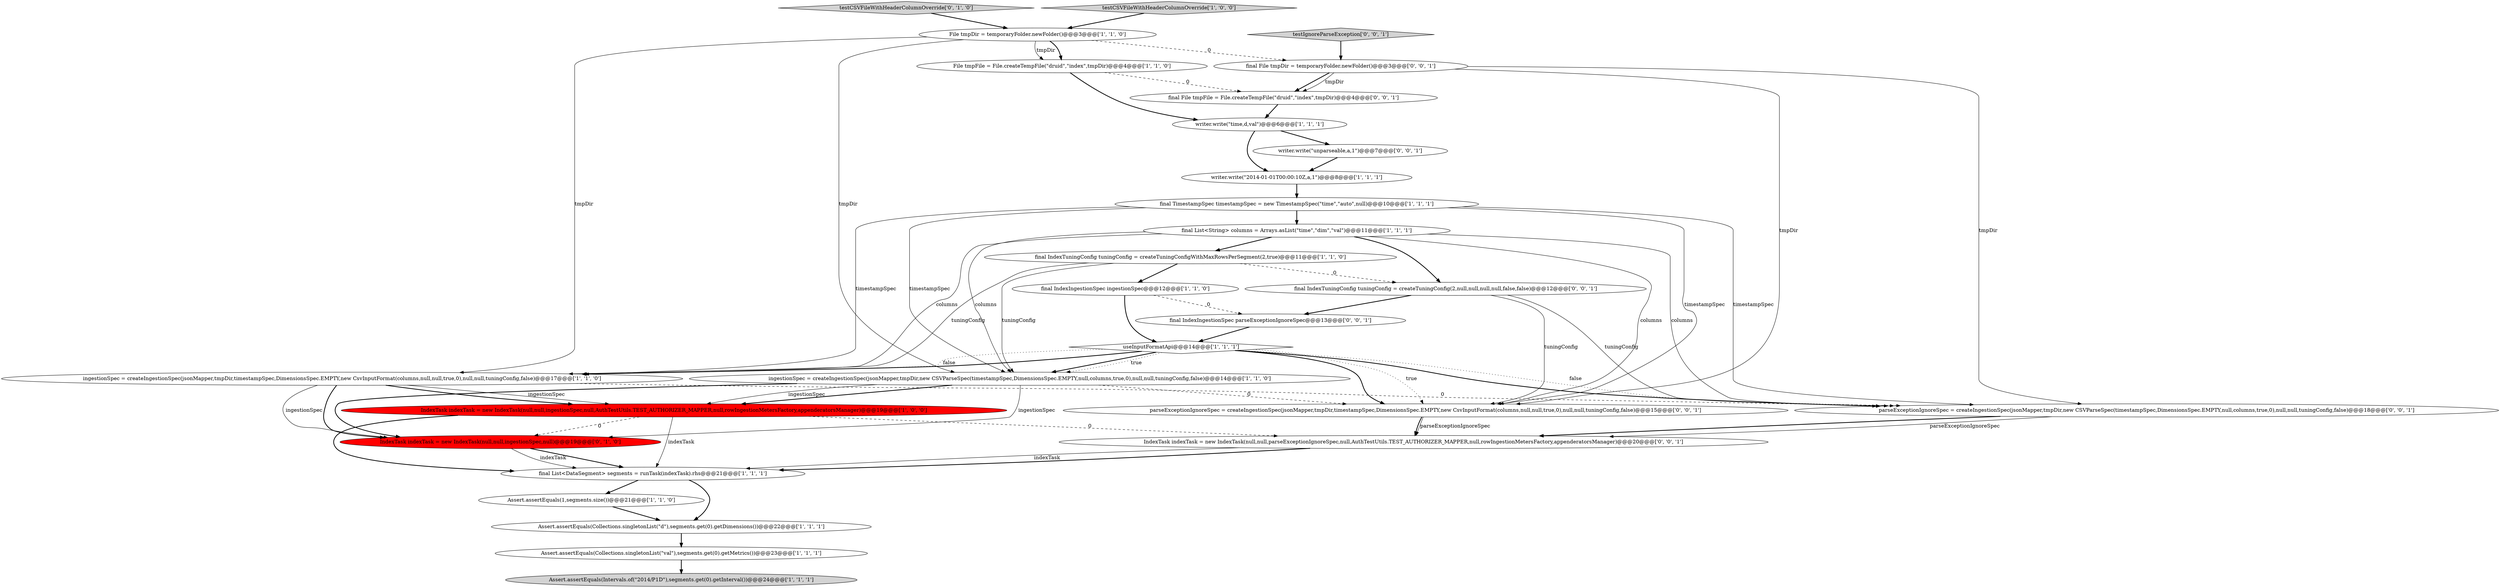 digraph {
8 [style = filled, label = "ingestionSpec = createIngestionSpec(jsonMapper,tmpDir,timestampSpec,DimensionsSpec.EMPTY,new CsvInputFormat(columns,null,null,true,0),null,null,tuningConfig,false)@@@17@@@['1', '1', '0']", fillcolor = white, shape = ellipse image = "AAA0AAABBB1BBB"];
27 [style = filled, label = "final IndexTuningConfig tuningConfig = createTuningConfig(2,null,null,null,null,false,false)@@@12@@@['0', '0', '1']", fillcolor = white, shape = ellipse image = "AAA0AAABBB3BBB"];
9 [style = filled, label = "final TimestampSpec timestampSpec = new TimestampSpec(\"time\",\"auto\",null)@@@10@@@['1', '1', '1']", fillcolor = white, shape = ellipse image = "AAA0AAABBB1BBB"];
21 [style = filled, label = "writer.write(\"unparseable,a,1\")@@@7@@@['0', '0', '1']", fillcolor = white, shape = ellipse image = "AAA0AAABBB3BBB"];
19 [style = filled, label = "testCSVFileWithHeaderColumnOverride['0', '1', '0']", fillcolor = lightgray, shape = diamond image = "AAA0AAABBB2BBB"];
26 [style = filled, label = "final File tmpDir = temporaryFolder.newFolder()@@@3@@@['0', '0', '1']", fillcolor = white, shape = ellipse image = "AAA0AAABBB3BBB"];
20 [style = filled, label = "final IndexIngestionSpec parseExceptionIgnoreSpec@@@13@@@['0', '0', '1']", fillcolor = white, shape = ellipse image = "AAA0AAABBB3BBB"];
17 [style = filled, label = "final IndexTuningConfig tuningConfig = createTuningConfigWithMaxRowsPerSegment(2,true)@@@11@@@['1', '1', '0']", fillcolor = white, shape = ellipse image = "AAA0AAABBB1BBB"];
0 [style = filled, label = "Assert.assertEquals(1,segments.size())@@@21@@@['1', '1', '0']", fillcolor = white, shape = ellipse image = "AAA0AAABBB1BBB"];
1 [style = filled, label = "Assert.assertEquals(Collections.singletonList(\"val\"),segments.get(0).getMetrics())@@@23@@@['1', '1', '1']", fillcolor = white, shape = ellipse image = "AAA0AAABBB1BBB"];
28 [style = filled, label = "parseExceptionIgnoreSpec = createIngestionSpec(jsonMapper,tmpDir,new CSVParseSpec(timestampSpec,DimensionsSpec.EMPTY,null,columns,true,0),null,null,tuningConfig,false)@@@18@@@['0', '0', '1']", fillcolor = white, shape = ellipse image = "AAA0AAABBB3BBB"];
25 [style = filled, label = "final File tmpFile = File.createTempFile(\"druid\",\"index\",tmpDir)@@@4@@@['0', '0', '1']", fillcolor = white, shape = ellipse image = "AAA0AAABBB3BBB"];
2 [style = filled, label = "writer.write(\"time,d,val\")@@@6@@@['1', '1', '1']", fillcolor = white, shape = ellipse image = "AAA0AAABBB1BBB"];
5 [style = filled, label = "File tmpDir = temporaryFolder.newFolder()@@@3@@@['1', '1', '0']", fillcolor = white, shape = ellipse image = "AAA0AAABBB1BBB"];
7 [style = filled, label = "final List<DataSegment> segments = runTask(indexTask).rhs@@@21@@@['1', '1', '1']", fillcolor = white, shape = ellipse image = "AAA0AAABBB1BBB"];
15 [style = filled, label = "final IndexIngestionSpec ingestionSpec@@@12@@@['1', '1', '0']", fillcolor = white, shape = ellipse image = "AAA0AAABBB1BBB"];
13 [style = filled, label = "IndexTask indexTask = new IndexTask(null,null,ingestionSpec,null,AuthTestUtils.TEST_AUTHORIZER_MAPPER,null,rowIngestionMetersFactory,appenderatorsManager)@@@19@@@['1', '0', '0']", fillcolor = red, shape = ellipse image = "AAA1AAABBB1BBB"];
12 [style = filled, label = "testCSVFileWithHeaderColumnOverride['1', '0', '0']", fillcolor = lightgray, shape = diamond image = "AAA0AAABBB1BBB"];
24 [style = filled, label = "parseExceptionIgnoreSpec = createIngestionSpec(jsonMapper,tmpDir,timestampSpec,DimensionsSpec.EMPTY,new CsvInputFormat(columns,null,null,true,0),null,null,tuningConfig,false)@@@15@@@['0', '0', '1']", fillcolor = white, shape = ellipse image = "AAA0AAABBB3BBB"];
10 [style = filled, label = "useInputFormatApi@@@14@@@['1', '1', '1']", fillcolor = white, shape = diamond image = "AAA0AAABBB1BBB"];
4 [style = filled, label = "ingestionSpec = createIngestionSpec(jsonMapper,tmpDir,new CSVParseSpec(timestampSpec,DimensionsSpec.EMPTY,null,columns,true,0),null,null,tuningConfig,false)@@@14@@@['1', '1', '0']", fillcolor = white, shape = ellipse image = "AAA0AAABBB1BBB"];
11 [style = filled, label = "final List<String> columns = Arrays.asList(\"time\",\"dim\",\"val\")@@@11@@@['1', '1', '1']", fillcolor = white, shape = ellipse image = "AAA0AAABBB1BBB"];
14 [style = filled, label = "File tmpFile = File.createTempFile(\"druid\",\"index\",tmpDir)@@@4@@@['1', '1', '0']", fillcolor = white, shape = ellipse image = "AAA0AAABBB1BBB"];
22 [style = filled, label = "IndexTask indexTask = new IndexTask(null,null,parseExceptionIgnoreSpec,null,AuthTestUtils.TEST_AUTHORIZER_MAPPER,null,rowIngestionMetersFactory,appenderatorsManager)@@@20@@@['0', '0', '1']", fillcolor = white, shape = ellipse image = "AAA0AAABBB3BBB"];
3 [style = filled, label = "Assert.assertEquals(Collections.singletonList(\"d\"),segments.get(0).getDimensions())@@@22@@@['1', '1', '1']", fillcolor = white, shape = ellipse image = "AAA0AAABBB1BBB"];
18 [style = filled, label = "IndexTask indexTask = new IndexTask(null,null,ingestionSpec,null)@@@19@@@['0', '1', '0']", fillcolor = red, shape = ellipse image = "AAA1AAABBB2BBB"];
23 [style = filled, label = "testIgnoreParseException['0', '0', '1']", fillcolor = lightgray, shape = diamond image = "AAA0AAABBB3BBB"];
6 [style = filled, label = "writer.write(\"2014-01-01T00:00:10Z,a,1\")@@@8@@@['1', '1', '1']", fillcolor = white, shape = ellipse image = "AAA0AAABBB1BBB"];
16 [style = filled, label = "Assert.assertEquals(Intervals.of(\"2014/P1D\"),segments.get(0).getInterval())@@@24@@@['1', '1', '1']", fillcolor = lightgray, shape = ellipse image = "AAA0AAABBB1BBB"];
0->3 [style = bold, label=""];
13->7 [style = solid, label="indexTask"];
15->10 [style = bold, label=""];
15->20 [style = dashed, label="0"];
10->28 [style = bold, label=""];
9->11 [style = bold, label=""];
12->5 [style = bold, label=""];
3->1 [style = bold, label=""];
11->28 [style = solid, label="columns"];
21->6 [style = bold, label=""];
5->26 [style = dashed, label="0"];
14->25 [style = dashed, label="0"];
2->6 [style = bold, label=""];
8->18 [style = bold, label=""];
10->24 [style = bold, label=""];
26->25 [style = bold, label=""];
4->13 [style = bold, label=""];
11->4 [style = solid, label="columns"];
8->18 [style = solid, label="ingestionSpec"];
23->26 [style = bold, label=""];
7->0 [style = bold, label=""];
4->18 [style = bold, label=""];
5->14 [style = bold, label=""];
17->27 [style = dashed, label="0"];
8->28 [style = dashed, label="0"];
5->4 [style = solid, label="tmpDir"];
26->28 [style = solid, label="tmpDir"];
27->24 [style = solid, label="tuningConfig"];
24->22 [style = bold, label=""];
10->28 [style = dotted, label="false"];
25->2 [style = bold, label=""];
26->24 [style = solid, label="tmpDir"];
22->7 [style = bold, label=""];
27->28 [style = solid, label="tuningConfig"];
7->3 [style = bold, label=""];
8->13 [style = solid, label="ingestionSpec"];
9->8 [style = solid, label="timestampSpec"];
9->4 [style = solid, label="timestampSpec"];
20->10 [style = bold, label=""];
19->5 [style = bold, label=""];
11->24 [style = solid, label="columns"];
22->7 [style = solid, label="indexTask"];
11->8 [style = solid, label="columns"];
9->28 [style = solid, label="timestampSpec"];
10->8 [style = bold, label=""];
9->24 [style = solid, label="timestampSpec"];
13->7 [style = bold, label=""];
5->8 [style = solid, label="tmpDir"];
1->16 [style = bold, label=""];
2->21 [style = bold, label=""];
10->8 [style = dotted, label="false"];
10->24 [style = dotted, label="true"];
4->13 [style = solid, label="ingestionSpec"];
17->4 [style = solid, label="tuningConfig"];
17->15 [style = bold, label=""];
10->4 [style = bold, label=""];
11->17 [style = bold, label=""];
28->22 [style = solid, label="parseExceptionIgnoreSpec"];
24->22 [style = solid, label="parseExceptionIgnoreSpec"];
14->2 [style = bold, label=""];
10->4 [style = dotted, label="true"];
6->9 [style = bold, label=""];
18->7 [style = bold, label=""];
13->18 [style = dashed, label="0"];
17->8 [style = solid, label="tuningConfig"];
4->24 [style = dashed, label="0"];
5->14 [style = solid, label="tmpDir"];
4->18 [style = solid, label="ingestionSpec"];
26->25 [style = solid, label="tmpDir"];
27->20 [style = bold, label=""];
13->22 [style = dashed, label="0"];
28->22 [style = bold, label=""];
8->13 [style = bold, label=""];
11->27 [style = bold, label=""];
18->7 [style = solid, label="indexTask"];
}
